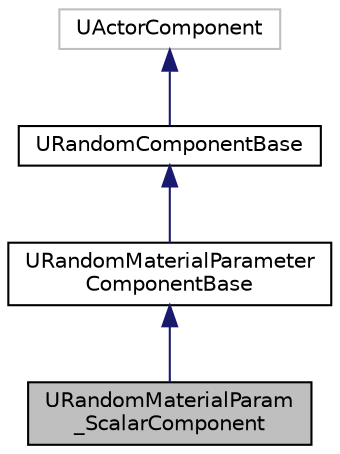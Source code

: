 digraph "URandomMaterialParam_ScalarComponent"
{
  edge [fontname="Helvetica",fontsize="10",labelfontname="Helvetica",labelfontsize="10"];
  node [fontname="Helvetica",fontsize="10",shape=record];
  Node1 [label="URandomMaterialParam\l_ScalarComponent",height=0.2,width=0.4,color="black", fillcolor="grey75", style="filled", fontcolor="black"];
  Node2 -> Node1 [dir="back",color="midnightblue",fontsize="10",style="solid",fontname="Helvetica"];
  Node2 [label="URandomMaterialParameter\lComponentBase",height=0.2,width=0.4,color="black", fillcolor="white", style="filled",URL="$class_u_random_material_parameter_component_base.html"];
  Node3 -> Node2 [dir="back",color="midnightblue",fontsize="10",style="solid",fontname="Helvetica"];
  Node3 [label="URandomComponentBase",height=0.2,width=0.4,color="black", fillcolor="white", style="filled",URL="$class_u_random_component_base.html"];
  Node4 -> Node3 [dir="back",color="midnightblue",fontsize="10",style="solid",fontname="Helvetica"];
  Node4 [label="UActorComponent",height=0.2,width=0.4,color="grey75", fillcolor="white", style="filled"];
}
